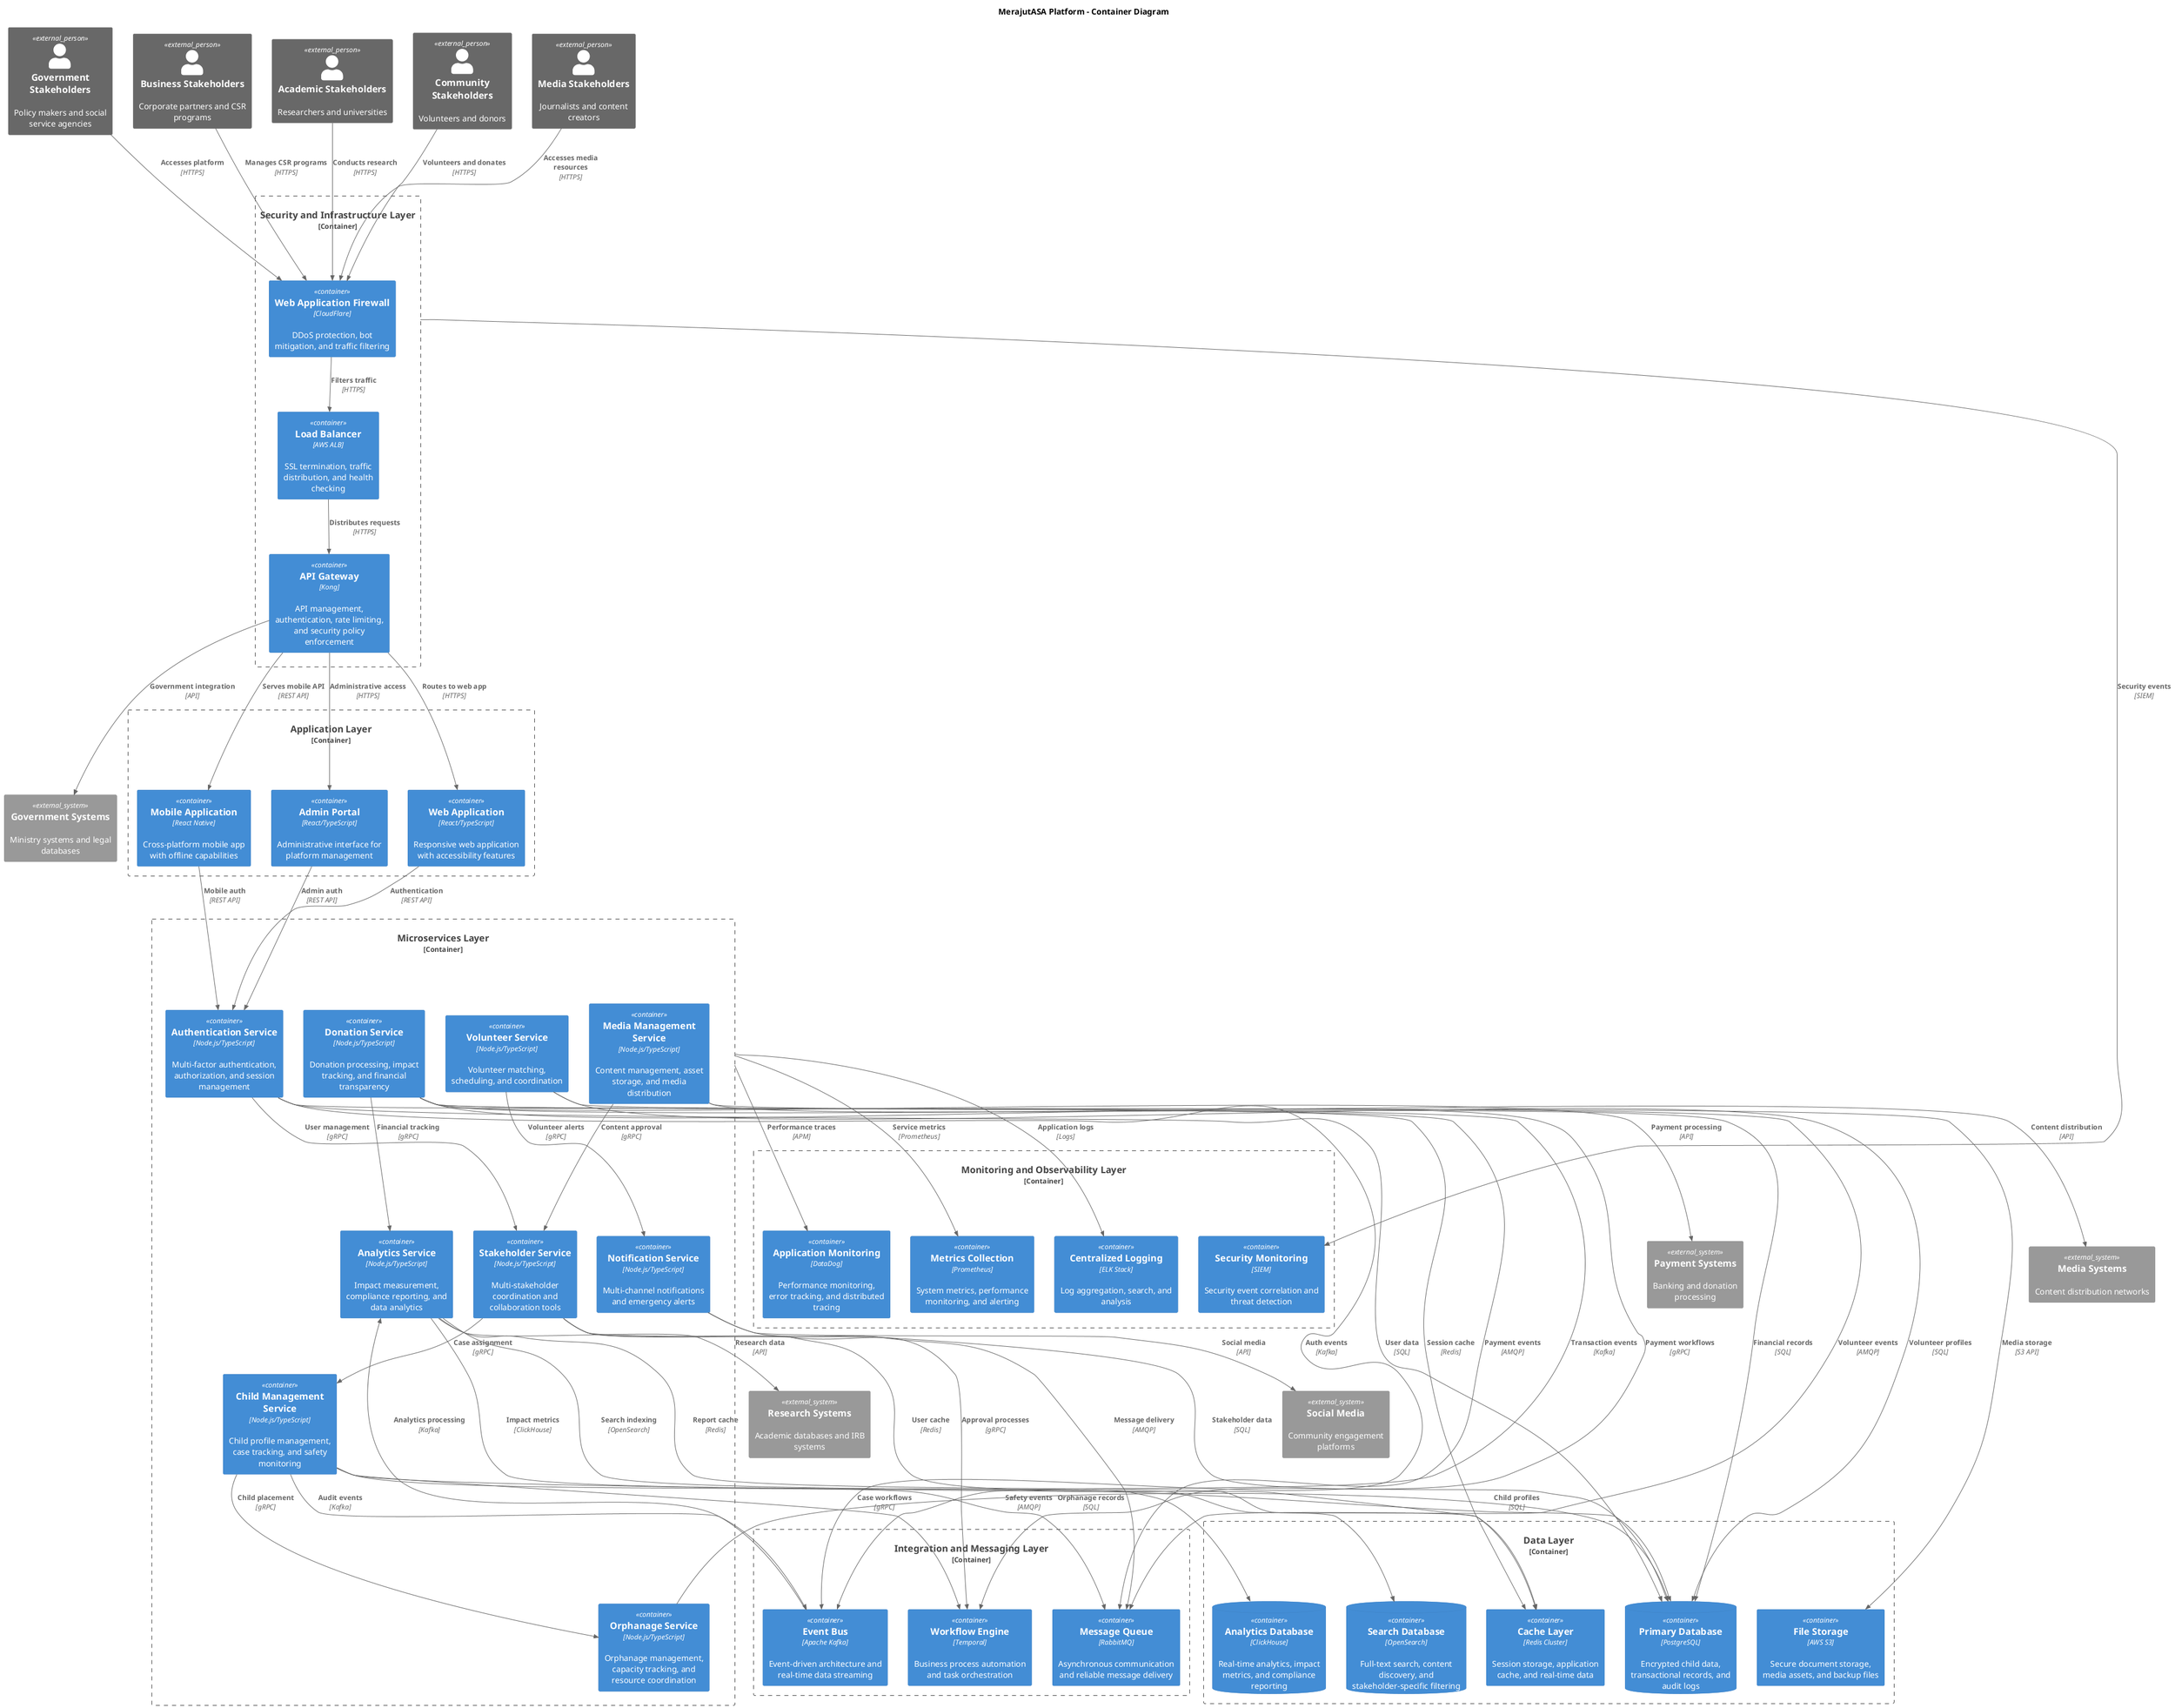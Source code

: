 @startuml container-diagram
!include <C4/C4_Container>

title "MerajutASA Platform - Container Diagram"

' External stakeholders
Person_Ext(government, "Government Stakeholders", "Policy makers and social service agencies")
Person_Ext(business, "Business Stakeholders", "Corporate partners and CSR programs") 
Person_Ext(academic, "Academic Stakeholders", "Researchers and universities")
Person_Ext(community, "Community Stakeholders", "Volunteers and donors")
Person_Ext(media, "Media Stakeholders", "Journalists and content creators")

' External systems
System_Ext(external_govt, "Government Systems", "Ministry systems and legal databases")
System_Ext(external_payment, "Payment Systems", "Banking and donation processing")
System_Ext(external_research, "Research Systems", "Academic databases and IRB systems")
System_Ext(external_social, "Social Media", "Community engagement platforms")
System_Ext(external_media, "Media Systems", "Content distribution networks")

' Security and Infrastructure Layer
Container_Boundary(security_layer, "Security and Infrastructure Layer") {
    Container(waf, "Web Application Firewall", "CloudFlare", "DDoS protection, bot mitigation, and traffic filtering")
    Container(load_balancer, "Load Balancer", "AWS ALB", "SSL termination, traffic distribution, and health checking")
    Container(api_gateway, "API Gateway", "Kong", "API management, authentication, rate limiting, and security policy enforcement")
}

' Application Layer
Container_Boundary(application_layer, "Application Layer") {
    Container(web_app, "Web Application", "React/TypeScript", "Responsive web application with accessibility features")
    Container(mobile_app, "Mobile Application", "React Native", "Cross-platform mobile app with offline capabilities")
    Container(admin_portal, "Admin Portal", "React/TypeScript", "Administrative interface for platform management")
}

' Microservices Layer
Container_Boundary(microservices_layer, "Microservices Layer") {
    Container(auth_service, "Authentication Service", "Node.js/TypeScript", "Multi-factor authentication, authorization, and session management")
    Container(child_service, "Child Management Service", "Node.js/TypeScript", "Child profile management, case tracking, and safety monitoring")
    Container(orphanage_service, "Orphanage Service", "Node.js/TypeScript", "Orphanage management, capacity tracking, and resource coordination")
    Container(stakeholder_service, "Stakeholder Service", "Node.js/TypeScript", "Multi-stakeholder coordination and collaboration tools")
    Container(donation_service, "Donation Service", "Node.js/TypeScript", "Donation processing, impact tracking, and financial transparency")
    Container(volunteer_service, "Volunteer Service", "Node.js/TypeScript", "Volunteer matching, scheduling, and coordination")
    Container(notification_service, "Notification Service", "Node.js/TypeScript", "Multi-channel notifications and emergency alerts")
    Container(analytics_service, "Analytics Service", "Node.js/TypeScript", "Impact measurement, compliance reporting, and data analytics")
    Container(media_service, "Media Management Service", "Node.js/TypeScript", "Content management, asset storage, and media distribution")
}

' Data Layer
Container_Boundary(data_layer, "Data Layer") {
    ContainerDb(primary_db, "Primary Database", "PostgreSQL", "Encrypted child data, transactional records, and audit logs")
    ContainerDb(analytics_db, "Analytics Database", "ClickHouse", "Real-time analytics, impact metrics, and compliance reporting")
    ContainerDb(search_db, "Search Database", "OpenSearch", "Full-text search, content discovery, and stakeholder-specific filtering")
    Container(file_storage, "File Storage", "AWS S3", "Secure document storage, media assets, and backup files")
    Container(cache, "Cache Layer", "Redis Cluster", "Session storage, application cache, and real-time data")
}

' Message Queue and Integration Layer
Container_Boundary(integration_layer, "Integration and Messaging Layer") {
    Container(message_queue, "Message Queue", "RabbitMQ", "Asynchronous communication and reliable message delivery")
    Container(event_bus, "Event Bus", "Apache Kafka", "Event-driven architecture and real-time data streaming")
    Container(workflow_engine, "Workflow Engine", "Temporal", "Business process automation and task orchestration")
}

' Monitoring and Observability Layer
Container_Boundary(monitoring_layer, "Monitoring and Observability Layer") {
    Container(metrics, "Metrics Collection", "Prometheus", "System metrics, performance monitoring, and alerting")
    Container(logging, "Centralized Logging", "ELK Stack", "Log aggregation, search, and analysis")
    Container(apm, "Application Monitoring", "DataDog", "Performance monitoring, error tracking, and distributed tracing")
    Container(security_monitoring, "Security Monitoring", "SIEM", "Security event correlation and threat detection")
}

' External stakeholder connections
Rel(government, waf, "Accesses platform", "HTTPS")
Rel(business, waf, "Manages CSR programs", "HTTPS")
Rel(academic, waf, "Conducts research", "HTTPS")
Rel(community, waf, "Volunteers and donates", "HTTPS")
Rel(media, waf, "Accesses media resources", "HTTPS")

' Security layer flow
Rel(waf, load_balancer, "Filters traffic", "HTTPS")
Rel(load_balancer, api_gateway, "Distributes requests", "HTTPS")
Rel(api_gateway, web_app, "Routes to web app", "HTTPS")
Rel(api_gateway, mobile_app, "Serves mobile API", "REST API")
Rel(api_gateway, admin_portal, "Administrative access", "HTTPS")

' Application to services
Rel(web_app, auth_service, "Authentication", "REST API")
Rel(mobile_app, auth_service, "Mobile auth", "REST API")
Rel(admin_portal, auth_service, "Admin auth", "REST API")

' Inter-service communication
Rel(auth_service, stakeholder_service, "User management", "gRPC")
Rel(stakeholder_service, child_service, "Case assignment", "gRPC")
Rel(child_service, orphanage_service, "Child placement", "gRPC")
Rel(donation_service, analytics_service, "Financial tracking", "gRPC")
Rel(volunteer_service, notification_service, "Volunteer alerts", "gRPC")
Rel(media_service, stakeholder_service, "Content approval", "gRPC")

' Database connections
Rel(auth_service, primary_db, "User data", "SQL")
Rel(child_service, primary_db, "Child profiles", "SQL")
Rel(orphanage_service, primary_db, "Orphanage records", "SQL")
Rel(stakeholder_service, primary_db, "Stakeholder data", "SQL")
Rel(donation_service, primary_db, "Financial records", "SQL")
Rel(volunteer_service, primary_db, "Volunteer profiles", "SQL")

' Analytics and search
Rel(analytics_service, analytics_db, "Impact metrics", "ClickHouse")
Rel(analytics_service, search_db, "Search indexing", "OpenSearch")
Rel(media_service, file_storage, "Media storage", "S3 API")

' Cache connections
Rel(auth_service, cache, "Session cache", "Redis")
Rel(stakeholder_service, cache, "User cache", "Redis")
Rel(analytics_service, cache, "Report cache", "Redis")

' Message queue connections
Rel(child_service, message_queue, "Safety events", "AMQP")
Rel(donation_service, message_queue, "Payment events", "AMQP")
Rel(volunteer_service, message_queue, "Volunteer events", "AMQP")
Rel(notification_service, message_queue, "Message delivery", "AMQP")

' Event bus connections
Rel(child_service, event_bus, "Audit events", "Kafka")
Rel(auth_service, event_bus, "Auth events", "Kafka")
Rel(donation_service, event_bus, "Transaction events", "Kafka")
Rel(event_bus, analytics_service, "Analytics processing", "Kafka")

' Workflow orchestration
Rel(stakeholder_service, workflow_engine, "Approval processes", "gRPC")
Rel(child_service, workflow_engine, "Case workflows", "gRPC")
Rel(donation_service, workflow_engine, "Payment workflows", "gRPC")

' External integrations
Rel(api_gateway, external_govt, "Government integration", "API")
Rel(donation_service, external_payment, "Payment processing", "API")
Rel(analytics_service, external_research, "Research data", "API")
Rel(notification_service, external_social, "Social media", "API")
Rel(media_service, external_media, "Content distribution", "API")

' Monitoring connections
Rel(microservices_layer, metrics, "Service metrics", "Prometheus")
Rel(microservices_layer, logging, "Application logs", "Logs")
Rel(microservices_layer, apm, "Performance traces", "APM")
Rel(security_layer, security_monitoring, "Security events", "SIEM")

@enduml